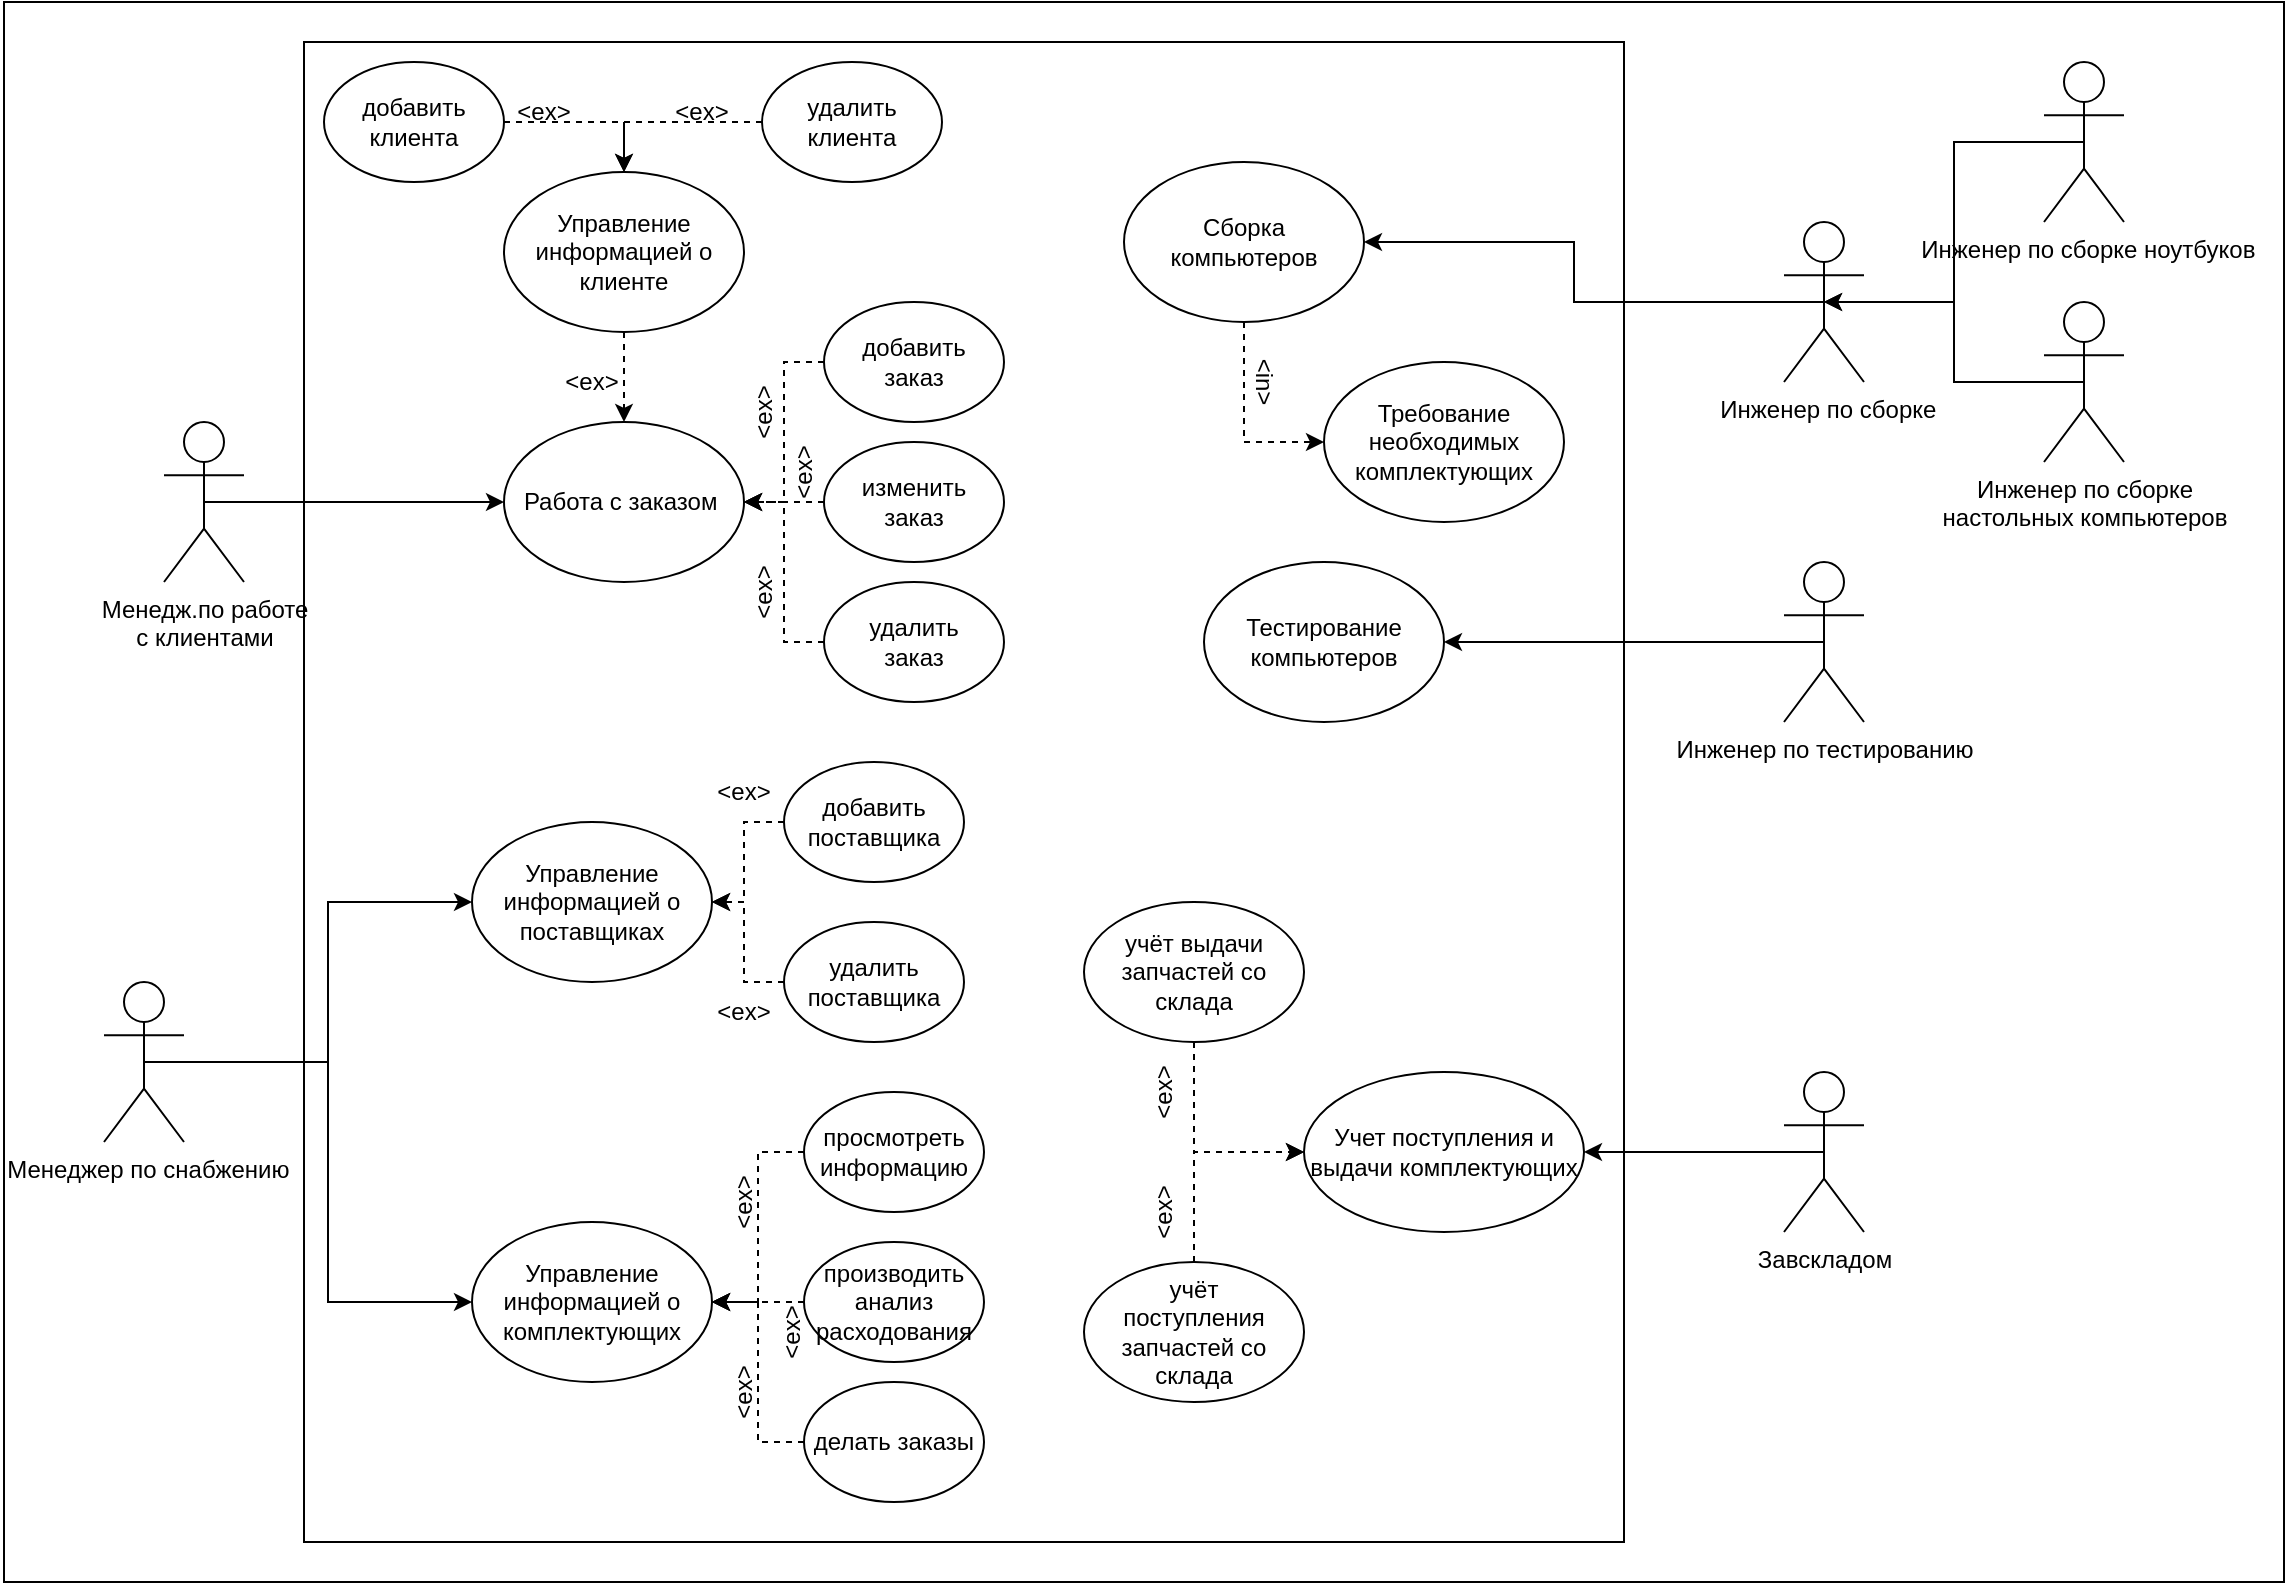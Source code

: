 <mxfile version="20.4.0" type="github"><diagram id="rAikpqi4TDhrAaeYscyj" name="Страница 1"><mxGraphModel dx="2249" dy="1963" grid="1" gridSize="10" guides="1" tooltips="1" connect="1" arrows="1" fold="1" page="1" pageScale="1" pageWidth="827" pageHeight="1169" math="0" shadow="0"><root><mxCell id="0"/><mxCell id="1" parent="0"/><mxCell id="0kozplyB1e11sOR609N2-35" value="" style="rounded=0;whiteSpace=wrap;html=1;" parent="1" vertex="1"><mxGeometry x="-10" y="-60" width="1140" height="790" as="geometry"/></mxCell><mxCell id="0kozplyB1e11sOR609N2-8" value="" style="rounded=0;whiteSpace=wrap;html=1;" parent="1" vertex="1"><mxGeometry x="140" y="-40" width="660" height="750" as="geometry"/></mxCell><mxCell id="0kozplyB1e11sOR609N2-26" style="edgeStyle=orthogonalEdgeStyle;rounded=0;orthogonalLoop=1;jettySize=auto;html=1;exitX=0.5;exitY=0.5;exitDx=0;exitDy=0;exitPerimeter=0;entryX=0;entryY=0.5;entryDx=0;entryDy=0;" parent="1" source="0kozplyB1e11sOR609N2-1" target="0kozplyB1e11sOR609N2-24" edge="1"><mxGeometry relative="1" as="geometry"/></mxCell><mxCell id="0kozplyB1e11sOR609N2-1" value="Менедж.по работе&lt;br&gt;с клиентами" style="shape=umlActor;verticalLabelPosition=bottom;verticalAlign=top;html=1;outlineConnect=0;" parent="1" vertex="1"><mxGeometry x="70" y="150" width="40" height="80" as="geometry"/></mxCell><mxCell id="0kozplyB1e11sOR609N2-31" style="edgeStyle=orthogonalEdgeStyle;rounded=0;orthogonalLoop=1;jettySize=auto;html=1;exitX=0.5;exitY=0.5;exitDx=0;exitDy=0;exitPerimeter=0;entryX=0;entryY=0.5;entryDx=0;entryDy=0;" parent="1" source="0kozplyB1e11sOR609N2-3" target="0kozplyB1e11sOR609N2-29" edge="1"><mxGeometry relative="1" as="geometry"/></mxCell><mxCell id="0kozplyB1e11sOR609N2-32" style="edgeStyle=orthogonalEdgeStyle;rounded=0;orthogonalLoop=1;jettySize=auto;html=1;exitX=0.5;exitY=0.5;exitDx=0;exitDy=0;exitPerimeter=0;entryX=0;entryY=0.5;entryDx=0;entryDy=0;" parent="1" source="0kozplyB1e11sOR609N2-3" target="0kozplyB1e11sOR609N2-30" edge="1"><mxGeometry relative="1" as="geometry"/></mxCell><mxCell id="0kozplyB1e11sOR609N2-3" value="&amp;nbsp;Менеджер по снабжению" style="shape=umlActor;verticalLabelPosition=bottom;verticalAlign=top;html=1;outlineConnect=0;" parent="1" vertex="1"><mxGeometry x="40" y="430" width="40" height="80" as="geometry"/></mxCell><mxCell id="0kozplyB1e11sOR609N2-38" style="edgeStyle=orthogonalEdgeStyle;rounded=0;orthogonalLoop=1;jettySize=auto;html=1;exitX=0.5;exitY=0.5;exitDx=0;exitDy=0;exitPerimeter=0;entryX=0.5;entryY=0.5;entryDx=0;entryDy=0;entryPerimeter=0;" parent="1" source="0kozplyB1e11sOR609N2-4" target="0kozplyB1e11sOR609N2-13" edge="1"><mxGeometry relative="1" as="geometry"/></mxCell><mxCell id="0kozplyB1e11sOR609N2-4" value="Инженер по сборке &lt;br&gt;настольных компьютеров" style="shape=umlActor;verticalLabelPosition=bottom;verticalAlign=top;html=1;outlineConnect=0;" parent="1" vertex="1"><mxGeometry x="1010" y="90" width="40" height="80" as="geometry"/></mxCell><mxCell id="0kozplyB1e11sOR609N2-39" style="edgeStyle=orthogonalEdgeStyle;rounded=0;orthogonalLoop=1;jettySize=auto;html=1;exitX=0.5;exitY=0.5;exitDx=0;exitDy=0;exitPerimeter=0;entryX=0.5;entryY=0.5;entryDx=0;entryDy=0;entryPerimeter=0;" parent="1" source="0kozplyB1e11sOR609N2-5" target="0kozplyB1e11sOR609N2-13" edge="1"><mxGeometry relative="1" as="geometry"/></mxCell><mxCell id="0kozplyB1e11sOR609N2-5" value="&amp;nbsp;Инженер по сборке ноутбуков" style="shape=umlActor;verticalLabelPosition=bottom;verticalAlign=top;html=1;outlineConnect=0;" parent="1" vertex="1"><mxGeometry x="1010" y="-30" width="40" height="80" as="geometry"/></mxCell><mxCell id="0kozplyB1e11sOR609N2-37" style="edgeStyle=orthogonalEdgeStyle;rounded=0;orthogonalLoop=1;jettySize=auto;html=1;exitX=0.5;exitY=0.5;exitDx=0;exitDy=0;exitPerimeter=0;entryX=1;entryY=0.5;entryDx=0;entryDy=0;" parent="1" source="0kozplyB1e11sOR609N2-6" target="0kozplyB1e11sOR609N2-22" edge="1"><mxGeometry relative="1" as="geometry"/></mxCell><mxCell id="0kozplyB1e11sOR609N2-6" value=" Инженер по тестированию" style="shape=umlActor;verticalLabelPosition=bottom;verticalAlign=top;html=1;outlineConnect=0;" parent="1" vertex="1"><mxGeometry x="880" y="220" width="40" height="80" as="geometry"/></mxCell><mxCell id="f1kWIODJ-R4enVQSd9uK-30" style="edgeStyle=orthogonalEdgeStyle;rounded=0;orthogonalLoop=1;jettySize=auto;html=1;exitX=0.5;exitY=0.5;exitDx=0;exitDy=0;exitPerimeter=0;entryX=1;entryY=0.5;entryDx=0;entryDy=0;" parent="1" source="0kozplyB1e11sOR609N2-7" target="0kozplyB1e11sOR609N2-33" edge="1"><mxGeometry relative="1" as="geometry"/></mxCell><mxCell id="0kozplyB1e11sOR609N2-7" value=" Завскладом" style="shape=umlActor;verticalLabelPosition=bottom;verticalAlign=top;html=1;outlineConnect=0;" parent="1" vertex="1"><mxGeometry x="880" y="475" width="40" height="80" as="geometry"/></mxCell><mxCell id="f1kWIODJ-R4enVQSd9uK-24" style="edgeStyle=orthogonalEdgeStyle;rounded=0;orthogonalLoop=1;jettySize=auto;html=1;exitX=0.5;exitY=0.5;exitDx=0;exitDy=0;exitPerimeter=0;entryX=1;entryY=0.5;entryDx=0;entryDy=0;" parent="1" source="0kozplyB1e11sOR609N2-13" target="0kozplyB1e11sOR609N2-16" edge="1"><mxGeometry relative="1" as="geometry"/></mxCell><mxCell id="0kozplyB1e11sOR609N2-13" value="&amp;nbsp;Инженер по сборке" style="shape=umlActor;verticalLabelPosition=bottom;verticalAlign=top;html=1;outlineConnect=0;" parent="1" vertex="1"><mxGeometry x="880" y="50" width="40" height="80" as="geometry"/></mxCell><mxCell id="f1kWIODJ-R4enVQSd9uK-23" style="edgeStyle=orthogonalEdgeStyle;rounded=0;orthogonalLoop=1;jettySize=auto;html=1;exitX=0.5;exitY=1;exitDx=0;exitDy=0;entryX=0;entryY=0.5;entryDx=0;entryDy=0;dashed=1;" parent="1" source="0kozplyB1e11sOR609N2-16" target="0kozplyB1e11sOR609N2-18" edge="1"><mxGeometry relative="1" as="geometry"/></mxCell><mxCell id="0kozplyB1e11sOR609N2-16" value="Сборка &lt;br&gt;компьютеров" style="ellipse;whiteSpace=wrap;html=1;" parent="1" vertex="1"><mxGeometry x="550" y="20" width="120" height="80" as="geometry"/></mxCell><mxCell id="0kozplyB1e11sOR609N2-18" value="Требование необходимых комплектующих" style="ellipse;whiteSpace=wrap;html=1;" parent="1" vertex="1"><mxGeometry x="650" y="120" width="120" height="80" as="geometry"/></mxCell><mxCell id="0kozplyB1e11sOR609N2-21" value="&amp;lt;in&amp;gt;" style="text;html=1;strokeColor=none;fillColor=none;align=center;verticalAlign=middle;whiteSpace=wrap;rounded=0;direction=west;rotation=90;" parent="1" vertex="1"><mxGeometry x="590" y="115" width="60" height="30" as="geometry"/></mxCell><mxCell id="0kozplyB1e11sOR609N2-22" value="Тестирование&lt;br&gt;компьютеров" style="ellipse;whiteSpace=wrap;html=1;" parent="1" vertex="1"><mxGeometry x="590" y="220" width="120" height="80" as="geometry"/></mxCell><mxCell id="0kozplyB1e11sOR609N2-24" value="Работа с заказом&amp;nbsp;" style="ellipse;whiteSpace=wrap;html=1;" parent="1" vertex="1"><mxGeometry x="240" y="150" width="120" height="80" as="geometry"/></mxCell><mxCell id="0kozplyB1e11sOR609N2-27" style="edgeStyle=orthogonalEdgeStyle;rounded=0;orthogonalLoop=1;jettySize=auto;html=1;exitX=0.5;exitY=1;exitDx=0;exitDy=0;entryX=0.5;entryY=0;entryDx=0;entryDy=0;dashed=1;" parent="1" source="0kozplyB1e11sOR609N2-25" target="0kozplyB1e11sOR609N2-24" edge="1"><mxGeometry relative="1" as="geometry"/></mxCell><mxCell id="0kozplyB1e11sOR609N2-25" value=" Управление информацией о клиенте" style="ellipse;whiteSpace=wrap;html=1;" parent="1" vertex="1"><mxGeometry x="240" y="25" width="120" height="80" as="geometry"/></mxCell><mxCell id="0kozplyB1e11sOR609N2-28" value="&amp;lt;ex&amp;gt;" style="text;html=1;strokeColor=none;fillColor=none;align=center;verticalAlign=middle;whiteSpace=wrap;rounded=0;" parent="1" vertex="1"><mxGeometry x="254" y="115" width="60" height="30" as="geometry"/></mxCell><mxCell id="0kozplyB1e11sOR609N2-29" value="Управление информацией о поставщиках" style="ellipse;whiteSpace=wrap;html=1;" parent="1" vertex="1"><mxGeometry x="224" y="350" width="120" height="80" as="geometry"/></mxCell><mxCell id="0kozplyB1e11sOR609N2-30" value="Управление информацией о комплектующих" style="ellipse;whiteSpace=wrap;html=1;" parent="1" vertex="1"><mxGeometry x="224" y="550" width="120" height="80" as="geometry"/></mxCell><mxCell id="0kozplyB1e11sOR609N2-33" value=" Учет поступления и выдачи комплектующих" style="ellipse;whiteSpace=wrap;html=1;" parent="1" vertex="1"><mxGeometry x="640" y="475" width="140" height="80" as="geometry"/></mxCell><mxCell id="f1kWIODJ-R4enVQSd9uK-5" style="edgeStyle=orthogonalEdgeStyle;rounded=0;orthogonalLoop=1;jettySize=auto;html=1;exitX=0;exitY=0.5;exitDx=0;exitDy=0;entryX=1;entryY=0.5;entryDx=0;entryDy=0;dashed=1;" parent="1" source="f1kWIODJ-R4enVQSd9uK-1" target="0kozplyB1e11sOR609N2-24" edge="1"><mxGeometry relative="1" as="geometry"/></mxCell><mxCell id="f1kWIODJ-R4enVQSd9uK-1" value="добавить&lt;br&gt;заказ" style="ellipse;whiteSpace=wrap;html=1;" parent="1" vertex="1"><mxGeometry x="400" y="90" width="90" height="60" as="geometry"/></mxCell><mxCell id="f1kWIODJ-R4enVQSd9uK-6" style="edgeStyle=orthogonalEdgeStyle;rounded=0;orthogonalLoop=1;jettySize=auto;html=1;exitX=0;exitY=0.5;exitDx=0;exitDy=0;entryX=1;entryY=0.5;entryDx=0;entryDy=0;dashed=1;" parent="1" source="f1kWIODJ-R4enVQSd9uK-2" target="0kozplyB1e11sOR609N2-24" edge="1"><mxGeometry relative="1" as="geometry"/></mxCell><mxCell id="f1kWIODJ-R4enVQSd9uK-2" value="изменить&lt;br&gt;заказ" style="ellipse;whiteSpace=wrap;html=1;" parent="1" vertex="1"><mxGeometry x="400" y="160" width="90" height="60" as="geometry"/></mxCell><mxCell id="f1kWIODJ-R4enVQSd9uK-7" style="edgeStyle=orthogonalEdgeStyle;rounded=0;orthogonalLoop=1;jettySize=auto;html=1;exitX=0;exitY=0.5;exitDx=0;exitDy=0;entryX=1;entryY=0.5;entryDx=0;entryDy=0;dashed=1;" parent="1" source="f1kWIODJ-R4enVQSd9uK-3" target="0kozplyB1e11sOR609N2-24" edge="1"><mxGeometry relative="1" as="geometry"/></mxCell><mxCell id="f1kWIODJ-R4enVQSd9uK-3" value="удалить&lt;br&gt;заказ" style="ellipse;whiteSpace=wrap;html=1;" parent="1" vertex="1"><mxGeometry x="400" y="230" width="90" height="60" as="geometry"/></mxCell><mxCell id="f1kWIODJ-R4enVQSd9uK-10" style="edgeStyle=orthogonalEdgeStyle;rounded=0;orthogonalLoop=1;jettySize=auto;html=1;exitX=1;exitY=0.5;exitDx=0;exitDy=0;entryX=0.5;entryY=0;entryDx=0;entryDy=0;dashed=1;" parent="1" source="f1kWIODJ-R4enVQSd9uK-8" target="0kozplyB1e11sOR609N2-25" edge="1"><mxGeometry relative="1" as="geometry"/></mxCell><mxCell id="f1kWIODJ-R4enVQSd9uK-8" value="добавить&lt;br&gt;клиента" style="ellipse;whiteSpace=wrap;html=1;" parent="1" vertex="1"><mxGeometry x="150" y="-30" width="90" height="60" as="geometry"/></mxCell><mxCell id="f1kWIODJ-R4enVQSd9uK-11" style="edgeStyle=orthogonalEdgeStyle;rounded=0;orthogonalLoop=1;jettySize=auto;html=1;exitX=0;exitY=0.5;exitDx=0;exitDy=0;entryX=0.5;entryY=0;entryDx=0;entryDy=0;dashed=1;" parent="1" source="f1kWIODJ-R4enVQSd9uK-9" target="0kozplyB1e11sOR609N2-25" edge="1"><mxGeometry relative="1" as="geometry"/></mxCell><mxCell id="f1kWIODJ-R4enVQSd9uK-9" value="удалить&lt;br&gt;клиента" style="ellipse;whiteSpace=wrap;html=1;" parent="1" vertex="1"><mxGeometry x="369" y="-30" width="90" height="60" as="geometry"/></mxCell><mxCell id="f1kWIODJ-R4enVQSd9uK-14" style="edgeStyle=orthogonalEdgeStyle;rounded=0;orthogonalLoop=1;jettySize=auto;html=1;exitX=0;exitY=0.5;exitDx=0;exitDy=0;entryX=1;entryY=0.5;entryDx=0;entryDy=0;dashed=1;" parent="1" source="f1kWIODJ-R4enVQSd9uK-12" target="0kozplyB1e11sOR609N2-29" edge="1"><mxGeometry relative="1" as="geometry"/></mxCell><mxCell id="f1kWIODJ-R4enVQSd9uK-12" value="добавить&lt;br&gt;поставщика" style="ellipse;whiteSpace=wrap;html=1;" parent="1" vertex="1"><mxGeometry x="380" y="320" width="90" height="60" as="geometry"/></mxCell><mxCell id="f1kWIODJ-R4enVQSd9uK-15" style="edgeStyle=orthogonalEdgeStyle;rounded=0;orthogonalLoop=1;jettySize=auto;html=1;exitX=0;exitY=0.5;exitDx=0;exitDy=0;entryX=1;entryY=0.5;entryDx=0;entryDy=0;dashed=1;" parent="1" source="f1kWIODJ-R4enVQSd9uK-13" target="0kozplyB1e11sOR609N2-29" edge="1"><mxGeometry relative="1" as="geometry"/></mxCell><mxCell id="f1kWIODJ-R4enVQSd9uK-13" value="удалить&lt;br&gt;поставщика" style="ellipse;whiteSpace=wrap;html=1;" parent="1" vertex="1"><mxGeometry x="380" y="400" width="90" height="60" as="geometry"/></mxCell><mxCell id="f1kWIODJ-R4enVQSd9uK-19" style="edgeStyle=orthogonalEdgeStyle;rounded=0;orthogonalLoop=1;jettySize=auto;html=1;exitX=0;exitY=0.5;exitDx=0;exitDy=0;entryX=1;entryY=0.5;entryDx=0;entryDy=0;dashed=1;" parent="1" source="f1kWIODJ-R4enVQSd9uK-16" target="0kozplyB1e11sOR609N2-30" edge="1"><mxGeometry relative="1" as="geometry"/></mxCell><mxCell id="f1kWIODJ-R4enVQSd9uK-16" value="просмотреть информацию" style="ellipse;whiteSpace=wrap;html=1;" parent="1" vertex="1"><mxGeometry x="390" y="485" width="90" height="60" as="geometry"/></mxCell><mxCell id="f1kWIODJ-R4enVQSd9uK-20" style="edgeStyle=orthogonalEdgeStyle;rounded=0;orthogonalLoop=1;jettySize=auto;html=1;exitX=0;exitY=0.5;exitDx=0;exitDy=0;entryX=1;entryY=0.5;entryDx=0;entryDy=0;dashed=1;" parent="1" source="f1kWIODJ-R4enVQSd9uK-17" target="0kozplyB1e11sOR609N2-30" edge="1"><mxGeometry relative="1" as="geometry"/></mxCell><mxCell id="f1kWIODJ-R4enVQSd9uK-17" value="производить анализ &lt;br/&gt;расходования" style="ellipse;whiteSpace=wrap;html=1;" parent="1" vertex="1"><mxGeometry x="390" y="560" width="90" height="60" as="geometry"/></mxCell><mxCell id="f1kWIODJ-R4enVQSd9uK-22" style="edgeStyle=orthogonalEdgeStyle;rounded=0;orthogonalLoop=1;jettySize=auto;html=1;exitX=0;exitY=0.5;exitDx=0;exitDy=0;entryX=1;entryY=0.5;entryDx=0;entryDy=0;dashed=1;" parent="1" source="f1kWIODJ-R4enVQSd9uK-18" target="0kozplyB1e11sOR609N2-30" edge="1"><mxGeometry relative="1" as="geometry"/></mxCell><mxCell id="f1kWIODJ-R4enVQSd9uK-18" value="делать заказы" style="ellipse;whiteSpace=wrap;html=1;" parent="1" vertex="1"><mxGeometry x="390" y="630" width="90" height="60" as="geometry"/></mxCell><mxCell id="f1kWIODJ-R4enVQSd9uK-29" style="edgeStyle=orthogonalEdgeStyle;rounded=0;orthogonalLoop=1;jettySize=auto;html=1;exitX=0.5;exitY=1;exitDx=0;exitDy=0;entryX=0;entryY=0.5;entryDx=0;entryDy=0;dashed=1;" parent="1" source="f1kWIODJ-R4enVQSd9uK-25" target="0kozplyB1e11sOR609N2-33" edge="1"><mxGeometry relative="1" as="geometry"/></mxCell><mxCell id="f1kWIODJ-R4enVQSd9uK-25" value="учёт выдачи запчастей со склада" style="ellipse;whiteSpace=wrap;html=1;" parent="1" vertex="1"><mxGeometry x="530" y="390" width="110" height="70" as="geometry"/></mxCell><mxCell id="f1kWIODJ-R4enVQSd9uK-27" style="edgeStyle=orthogonalEdgeStyle;rounded=0;orthogonalLoop=1;jettySize=auto;html=1;exitX=0.5;exitY=0;exitDx=0;exitDy=0;entryX=0;entryY=0.5;entryDx=0;entryDy=0;dashed=1;" parent="1" source="f1kWIODJ-R4enVQSd9uK-26" target="0kozplyB1e11sOR609N2-33" edge="1"><mxGeometry relative="1" as="geometry"/></mxCell><mxCell id="f1kWIODJ-R4enVQSd9uK-26" value="учёт &lt;br&gt;поступления запчастей со склада" style="ellipse;whiteSpace=wrap;html=1;" parent="1" vertex="1"><mxGeometry x="530" y="570" width="110" height="70" as="geometry"/></mxCell><mxCell id="f1kWIODJ-R4enVQSd9uK-31" value="&amp;lt;ex&amp;gt;" style="text;html=1;strokeColor=none;fillColor=none;align=center;verticalAlign=middle;whiteSpace=wrap;rounded=0;" parent="1" vertex="1"><mxGeometry x="230" y="-20" width="60" height="30" as="geometry"/></mxCell><mxCell id="f1kWIODJ-R4enVQSd9uK-32" value="&amp;lt;ex&amp;gt;" style="text;html=1;strokeColor=none;fillColor=none;align=center;verticalAlign=middle;whiteSpace=wrap;rounded=0;" parent="1" vertex="1"><mxGeometry x="309" y="-20" width="60" height="30" as="geometry"/></mxCell><mxCell id="f1kWIODJ-R4enVQSd9uK-33" value="&amp;lt;ex&amp;gt;" style="text;html=1;strokeColor=none;fillColor=none;align=center;verticalAlign=middle;whiteSpace=wrap;rounded=0;rotation=-90;" parent="1" vertex="1"><mxGeometry x="340" y="130" width="60" height="30" as="geometry"/></mxCell><mxCell id="f1kWIODJ-R4enVQSd9uK-34" value="&amp;lt;ex&amp;gt;" style="text;html=1;strokeColor=none;fillColor=none;align=center;verticalAlign=middle;whiteSpace=wrap;rounded=0;rotation=-90;" parent="1" vertex="1"><mxGeometry x="340" y="220" width="60" height="30" as="geometry"/></mxCell><mxCell id="f1kWIODJ-R4enVQSd9uK-36" value="&amp;lt;ex&amp;gt;" style="text;html=1;strokeColor=none;fillColor=none;align=center;verticalAlign=middle;whiteSpace=wrap;rounded=0;rotation=-90;" parent="1" vertex="1"><mxGeometry x="540" y="470" width="60" height="30" as="geometry"/></mxCell><mxCell id="f1kWIODJ-R4enVQSd9uK-37" value="&amp;lt;ex&amp;gt;" style="text;html=1;strokeColor=none;fillColor=none;align=center;verticalAlign=middle;whiteSpace=wrap;rounded=0;rotation=-90;" parent="1" vertex="1"><mxGeometry x="540" y="530" width="60" height="30" as="geometry"/></mxCell><mxCell id="f1kWIODJ-R4enVQSd9uK-38" value="&amp;lt;ex&amp;gt;" style="text;html=1;strokeColor=none;fillColor=none;align=center;verticalAlign=middle;whiteSpace=wrap;rounded=0;rotation=0;" parent="1" vertex="1"><mxGeometry x="330" y="320" width="60" height="30" as="geometry"/></mxCell><mxCell id="f1kWIODJ-R4enVQSd9uK-39" value="&amp;lt;ex&amp;gt;" style="text;html=1;strokeColor=none;fillColor=none;align=center;verticalAlign=middle;whiteSpace=wrap;rounded=0;rotation=0;" parent="1" vertex="1"><mxGeometry x="330" y="430" width="60" height="30" as="geometry"/></mxCell><mxCell id="f1kWIODJ-R4enVQSd9uK-40" value="&amp;lt;ex&amp;gt;" style="text;html=1;strokeColor=none;fillColor=none;align=center;verticalAlign=middle;whiteSpace=wrap;rounded=0;rotation=-90;" parent="1" vertex="1"><mxGeometry x="330" y="525" width="60" height="30" as="geometry"/></mxCell><mxCell id="f1kWIODJ-R4enVQSd9uK-41" value="&amp;lt;ex&amp;gt;" style="text;html=1;strokeColor=none;fillColor=none;align=center;verticalAlign=middle;whiteSpace=wrap;rounded=0;rotation=-90;" parent="1" vertex="1"><mxGeometry x="330" y="620" width="60" height="30" as="geometry"/></mxCell><mxCell id="f1kWIODJ-R4enVQSd9uK-42" value="&amp;lt;ex&amp;gt;" style="text;html=1;strokeColor=none;fillColor=none;align=center;verticalAlign=middle;whiteSpace=wrap;rounded=0;rotation=-90;" parent="1" vertex="1"><mxGeometry x="360" y="160" width="60" height="30" as="geometry"/></mxCell><mxCell id="f1kWIODJ-R4enVQSd9uK-43" value="&amp;lt;ex&amp;gt;" style="text;html=1;strokeColor=none;fillColor=none;align=center;verticalAlign=middle;whiteSpace=wrap;rounded=0;rotation=-90;" parent="1" vertex="1"><mxGeometry x="354" y="590" width="60" height="30" as="geometry"/></mxCell></root></mxGraphModel></diagram></mxfile>